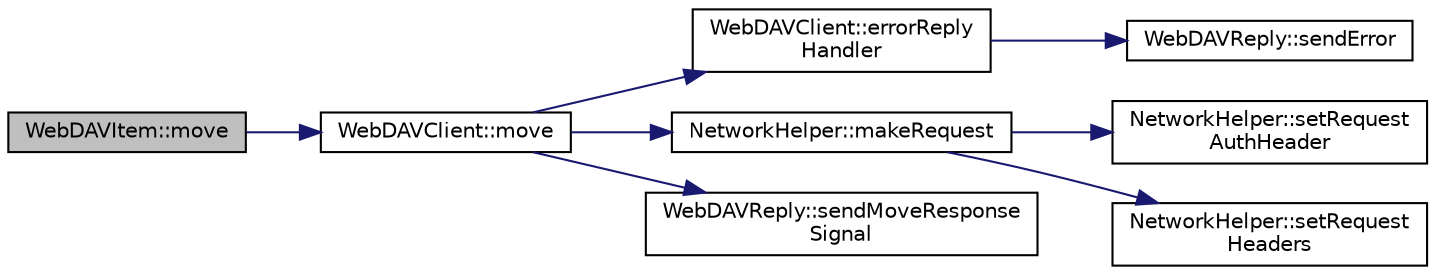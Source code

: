 digraph "WebDAVItem::move"
{
 // INTERACTIVE_SVG=YES
 // LATEX_PDF_SIZE
  edge [fontname="Helvetica",fontsize="10",labelfontname="Helvetica",labelfontsize="10"];
  node [fontname="Helvetica",fontsize="10",shape=record];
  rankdir="LR";
  Node44 [label="WebDAVItem::move",height=0.2,width=0.4,color="black", fillcolor="grey75", style="filled", fontcolor="black",tooltip=" "];
  Node44 -> Node45 [color="midnightblue",fontsize="10",style="solid",fontname="Helvetica"];
  Node45 [label="WebDAVClient::move",height=0.2,width=0.4,color="black", fillcolor="white", style="filled",URL="$class_web_d_a_v_client.html#a3c846a97a8ed7bbb9b4b95d7b5842bf7",tooltip=" "];
  Node45 -> Node46 [color="midnightblue",fontsize="10",style="solid",fontname="Helvetica"];
  Node46 [label="WebDAVClient::errorReply\lHandler",height=0.2,width=0.4,color="black", fillcolor="white", style="filled",URL="$class_web_d_a_v_client.html#a7c55b87f2da54a454ccd736033586ae4",tooltip=" "];
  Node46 -> Node47 [color="midnightblue",fontsize="10",style="solid",fontname="Helvetica"];
  Node47 [label="WebDAVReply::sendError",height=0.2,width=0.4,color="black", fillcolor="white", style="filled",URL="$class_web_d_a_v_reply.html#af2e9887105f9555aeb6d74ca45995d7a",tooltip=" "];
  Node45 -> Node48 [color="midnightblue",fontsize="10",style="solid",fontname="Helvetica"];
  Node48 [label="NetworkHelper::makeRequest",height=0.2,width=0.4,color="black", fillcolor="white", style="filled",URL="$class_network_helper.html#ae02921e158bb6478658d3326dd73ad0a",tooltip=" "];
  Node48 -> Node49 [color="midnightblue",fontsize="10",style="solid",fontname="Helvetica"];
  Node49 [label="NetworkHelper::setRequest\lAuthHeader",height=0.2,width=0.4,color="black", fillcolor="white", style="filled",URL="$class_network_helper.html#a399431d07f53fe9d51de9cc8feb82870",tooltip=" "];
  Node48 -> Node50 [color="midnightblue",fontsize="10",style="solid",fontname="Helvetica"];
  Node50 [label="NetworkHelper::setRequest\lHeaders",height=0.2,width=0.4,color="black", fillcolor="white", style="filled",URL="$class_network_helper.html#acd2024e4fdc4c63c6b3d159f834a5b7d",tooltip=" "];
  Node45 -> Node51 [color="midnightblue",fontsize="10",style="solid",fontname="Helvetica"];
  Node51 [label="WebDAVReply::sendMoveResponse\lSignal",height=0.2,width=0.4,color="black", fillcolor="white", style="filled",URL="$class_web_d_a_v_reply.html#ab3f043444cbb316f467cb1cc6d81a039",tooltip=" "];
}
